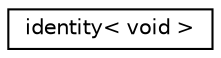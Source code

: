 digraph "Graphical Class Hierarchy"
{
  edge [fontname="Helvetica",fontsize="10",labelfontname="Helvetica",labelfontsize="10"];
  node [fontname="Helvetica",fontsize="10",shape=record];
  rankdir="LR";
  Node0 [label="identity\< void \>",height=0.2,width=0.4,color="black", fillcolor="white", style="filled",URL="$structidentity_3_01void_01_4.html"];
}
